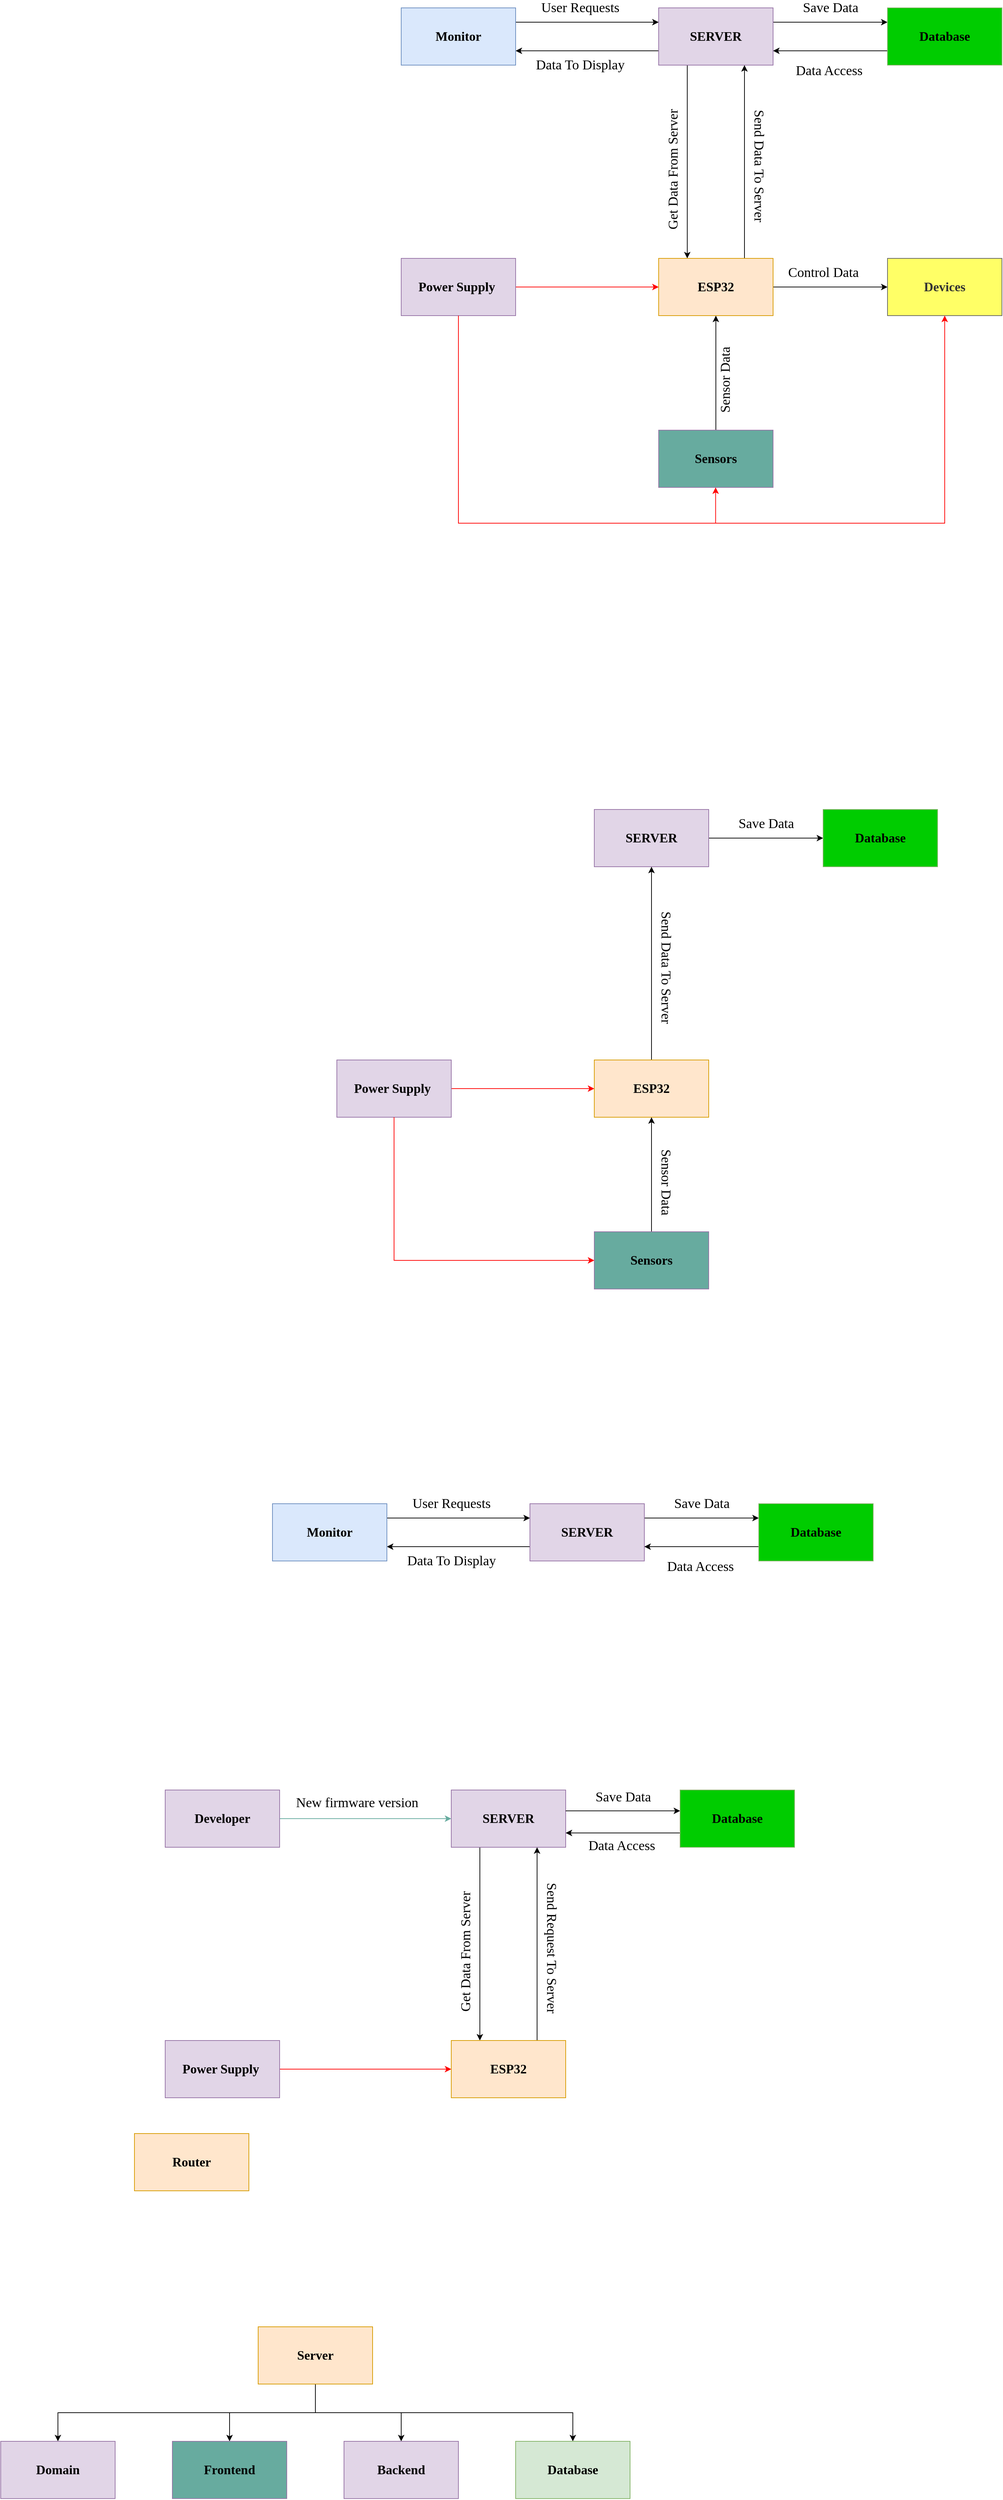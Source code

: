 <mxfile version="18.0.4" type="device"><diagram id="kTBjN4JIj4M2Ozm7Yh-t" name="Page-1"><mxGraphModel dx="1774" dy="545" grid="1" gridSize="10" guides="1" tooltips="1" connect="1" arrows="1" fold="1" page="1" pageScale="1" pageWidth="827" pageHeight="1169" math="0" shadow="0"><root><mxCell id="0"/><mxCell id="1" parent="0"/><mxCell id="yo2w2-NG5-0LMbHT8xku-8" style="edgeStyle=orthogonalEdgeStyle;rounded=0;orthogonalLoop=1;jettySize=auto;html=1;exitX=0;exitY=0.75;exitDx=0;exitDy=0;entryX=1;entryY=0.75;entryDx=0;entryDy=0;fontFamily=Comic Sans MS;" parent="1" source="NhWT9BpBw_M9m2EAm6Es-1" target="yo2w2-NG5-0LMbHT8xku-4" edge="1"><mxGeometry relative="1" as="geometry"/></mxCell><mxCell id="yo2w2-NG5-0LMbHT8xku-9" style="edgeStyle=orthogonalEdgeStyle;rounded=0;orthogonalLoop=1;jettySize=auto;html=1;exitX=1;exitY=0.25;exitDx=0;exitDy=0;entryX=0;entryY=0.25;entryDx=0;entryDy=0;fontFamily=Comic Sans MS;" parent="1" source="NhWT9BpBw_M9m2EAm6Es-1" target="yo2w2-NG5-0LMbHT8xku-3" edge="1"><mxGeometry relative="1" as="geometry"/></mxCell><mxCell id="yo2w2-NG5-0LMbHT8xku-11" style="edgeStyle=orthogonalEdgeStyle;rounded=0;orthogonalLoop=1;jettySize=auto;html=1;exitX=0.25;exitY=1;exitDx=0;exitDy=0;entryX=0.25;entryY=0;entryDx=0;entryDy=0;fontFamily=Comic Sans MS;" parent="1" source="NhWT9BpBw_M9m2EAm6Es-1" target="yo2w2-NG5-0LMbHT8xku-1" edge="1"><mxGeometry relative="1" as="geometry"/></mxCell><mxCell id="yo2w2-NG5-0LMbHT8xku-27" value="Get Data From Server" style="edgeLabel;html=1;align=center;verticalAlign=middle;resizable=0;points=[];fontSize=19;fontFamily=Comic Sans MS;rotation=-90;" parent="yo2w2-NG5-0LMbHT8xku-11" vertex="1" connectable="0"><mxGeometry x="-0.2" y="-1" relative="1" as="geometry"><mxPoint x="-19" y="38" as="offset"/></mxGeometry></mxCell><mxCell id="NhWT9BpBw_M9m2EAm6Es-1" value="&lt;h2&gt;&lt;font face=&quot;Comic Sans MS&quot;&gt;SERVER&lt;/font&gt;&lt;/h2&gt;" style="rounded=0;whiteSpace=wrap;html=1;fillColor=#e1d5e7;strokeColor=#9673a6;" parent="1" vertex="1"><mxGeometry x="320" y="200" width="160" height="80" as="geometry"/></mxCell><mxCell id="yo2w2-NG5-0LMbHT8xku-12" style="edgeStyle=orthogonalEdgeStyle;rounded=0;orthogonalLoop=1;jettySize=auto;html=1;exitX=0.75;exitY=0;exitDx=0;exitDy=0;entryX=0.75;entryY=1;entryDx=0;entryDy=0;fontFamily=Comic Sans MS;" parent="1" source="yo2w2-NG5-0LMbHT8xku-1" target="NhWT9BpBw_M9m2EAm6Es-1" edge="1"><mxGeometry relative="1" as="geometry"/></mxCell><mxCell id="yo2w2-NG5-0LMbHT8xku-16" style="edgeStyle=orthogonalEdgeStyle;rounded=0;orthogonalLoop=1;jettySize=auto;html=1;exitX=1;exitY=0.5;exitDx=0;exitDy=0;fontFamily=Comic Sans MS;" parent="1" source="yo2w2-NG5-0LMbHT8xku-1" target="yo2w2-NG5-0LMbHT8xku-15" edge="1"><mxGeometry relative="1" as="geometry"/></mxCell><mxCell id="yo2w2-NG5-0LMbHT8xku-1" value="&lt;h2&gt;&lt;font face=&quot;Comic Sans MS&quot;&gt;ESP32&lt;/font&gt;&lt;/h2&gt;" style="rounded=0;whiteSpace=wrap;html=1;fillColor=#ffe6cc;strokeColor=#d79b00;" parent="1" vertex="1"><mxGeometry x="320" y="550" width="160" height="80" as="geometry"/></mxCell><mxCell id="yo2w2-NG5-0LMbHT8xku-10" style="edgeStyle=orthogonalEdgeStyle;rounded=0;orthogonalLoop=1;jettySize=auto;html=1;exitX=0;exitY=0.75;exitDx=0;exitDy=0;entryX=1;entryY=0.75;entryDx=0;entryDy=0;fontFamily=Comic Sans MS;" parent="1" source="yo2w2-NG5-0LMbHT8xku-3" target="NhWT9BpBw_M9m2EAm6Es-1" edge="1"><mxGeometry relative="1" as="geometry"/></mxCell><mxCell id="yo2w2-NG5-0LMbHT8xku-3" value="&lt;h2&gt;&lt;font face=&quot;Comic Sans MS&quot;&gt;Database&lt;/font&gt;&lt;/h2&gt;" style="rounded=0;whiteSpace=wrap;html=1;fillColor=#00CC00;strokeColor=#82b366;" parent="1" vertex="1"><mxGeometry x="640" y="200" width="160" height="80" as="geometry"/></mxCell><mxCell id="yo2w2-NG5-0LMbHT8xku-7" style="edgeStyle=orthogonalEdgeStyle;rounded=0;orthogonalLoop=1;jettySize=auto;html=1;exitX=1;exitY=0.25;exitDx=0;exitDy=0;entryX=0;entryY=0.25;entryDx=0;entryDy=0;fontFamily=Comic Sans MS;" parent="1" source="yo2w2-NG5-0LMbHT8xku-4" target="NhWT9BpBw_M9m2EAm6Es-1" edge="1"><mxGeometry relative="1" as="geometry"/></mxCell><mxCell id="yo2w2-NG5-0LMbHT8xku-23" value="User Requests" style="edgeLabel;html=1;align=center;verticalAlign=middle;resizable=0;points=[];fontFamily=Comic Sans MS;fontSize=19;" parent="yo2w2-NG5-0LMbHT8xku-7" vertex="1" connectable="0"><mxGeometry x="-0.277" y="-2" relative="1" as="geometry"><mxPoint x="17" y="-22" as="offset"/></mxGeometry></mxCell><mxCell id="yo2w2-NG5-0LMbHT8xku-4" value="&lt;h2&gt;&lt;font face=&quot;Comic Sans MS&quot;&gt;Monitor&lt;/font&gt;&lt;/h2&gt;" style="rounded=0;whiteSpace=wrap;html=1;fillColor=#dae8fc;strokeColor=#6c8ebf;" parent="1" vertex="1"><mxGeometry x="-40" y="200" width="160" height="80" as="geometry"/></mxCell><mxCell id="yo2w2-NG5-0LMbHT8xku-14" style="edgeStyle=orthogonalEdgeStyle;rounded=0;orthogonalLoop=1;jettySize=auto;html=1;exitX=0.5;exitY=0;exitDx=0;exitDy=0;entryX=0.5;entryY=1;entryDx=0;entryDy=0;fontFamily=Comic Sans MS;" parent="1" source="yo2w2-NG5-0LMbHT8xku-6" target="yo2w2-NG5-0LMbHT8xku-1" edge="1"><mxGeometry relative="1" as="geometry"/></mxCell><mxCell id="yo2w2-NG5-0LMbHT8xku-6" value="&lt;h2&gt;&lt;font face=&quot;Comic Sans MS&quot;&gt;Sensors&lt;/font&gt;&lt;/h2&gt;" style="rounded=0;whiteSpace=wrap;html=1;fillColor=#67AB9F;strokeColor=#9673a6;" parent="1" vertex="1"><mxGeometry x="320" y="790" width="160" height="80" as="geometry"/></mxCell><mxCell id="yo2w2-NG5-0LMbHT8xku-15" value="&lt;h2&gt;&lt;font face=&quot;Comic Sans MS&quot;&gt;Devices&lt;/font&gt;&lt;/h2&gt;" style="rounded=0;whiteSpace=wrap;html=1;fillColor=#FFFF66;strokeColor=#666666;fontColor=#333333;" parent="1" vertex="1"><mxGeometry x="640" y="550" width="160" height="80" as="geometry"/></mxCell><mxCell id="yo2w2-NG5-0LMbHT8xku-18" style="edgeStyle=orthogonalEdgeStyle;rounded=0;orthogonalLoop=1;jettySize=auto;html=1;fontFamily=Comic Sans MS;strokeColor=#FF0000;" parent="1" source="yo2w2-NG5-0LMbHT8xku-17" target="yo2w2-NG5-0LMbHT8xku-1" edge="1"><mxGeometry relative="1" as="geometry"/></mxCell><mxCell id="yo2w2-NG5-0LMbHT8xku-17" value="&lt;h2&gt;&lt;font face=&quot;Comic Sans MS&quot;&gt;Power Supply&amp;nbsp;&lt;/font&gt;&lt;/h2&gt;" style="rounded=0;whiteSpace=wrap;html=1;fillColor=#e1d5e7;strokeColor=#9673a6;" parent="1" vertex="1"><mxGeometry x="-40" y="550" width="160" height="80" as="geometry"/></mxCell><mxCell id="yo2w2-NG5-0LMbHT8xku-21" value="" style="endArrow=classic;html=1;rounded=0;fontFamily=Comic Sans MS;exitX=0.5;exitY=1;exitDx=0;exitDy=0;entryX=0.5;entryY=1;entryDx=0;entryDy=0;strokeColor=#FF0000;" parent="1" source="yo2w2-NG5-0LMbHT8xku-17" target="yo2w2-NG5-0LMbHT8xku-15" edge="1"><mxGeometry width="50" height="50" relative="1" as="geometry"><mxPoint x="160" y="760" as="sourcePoint"/><mxPoint x="680" y="860" as="targetPoint"/><Array as="points"><mxPoint x="40" y="920"/><mxPoint x="400" y="920"/><mxPoint x="490" y="920"/><mxPoint x="720" y="920"/></Array></mxGeometry></mxCell><mxCell id="yo2w2-NG5-0LMbHT8xku-22" value="" style="endArrow=classic;html=1;rounded=0;fontFamily=Comic Sans MS;strokeColor=#FF0000;" parent="1" edge="1"><mxGeometry width="50" height="50" relative="1" as="geometry"><mxPoint x="399.66" y="920" as="sourcePoint"/><mxPoint x="399.66" y="870" as="targetPoint"/></mxGeometry></mxCell><mxCell id="yo2w2-NG5-0LMbHT8xku-24" value="Data To Display" style="edgeLabel;html=1;align=center;verticalAlign=middle;resizable=0;points=[];fontFamily=Comic Sans MS;fontSize=19;" parent="1" vertex="1" connectable="0"><mxGeometry x="210.005" y="280" as="geometry"/></mxCell><mxCell id="yo2w2-NG5-0LMbHT8xku-25" value="Data Access" style="edgeLabel;html=1;align=center;verticalAlign=middle;resizable=0;points=[];fontFamily=Comic Sans MS;fontSize=19;" parent="1" vertex="1" connectable="0"><mxGeometry x="540.005" y="300" as="geometry"><mxPoint x="18" y="-12" as="offset"/></mxGeometry></mxCell><mxCell id="yo2w2-NG5-0LMbHT8xku-26" value="Save Data" style="edgeLabel;html=1;align=center;verticalAlign=middle;resizable=0;points=[];fontFamily=Comic Sans MS;fontSize=19;" parent="1" vertex="1" connectable="0"><mxGeometry x="560.005" y="200" as="geometry"/></mxCell><mxCell id="yo2w2-NG5-0LMbHT8xku-28" value="Send Data To Server" style="edgeLabel;html=1;align=center;verticalAlign=middle;resizable=0;points=[];fontSize=19;fontFamily=Comic Sans MS;rotation=90;" parent="1" vertex="1" connectable="0"><mxGeometry x="460" y="420.001" as="geometry"/></mxCell><mxCell id="yo2w2-NG5-0LMbHT8xku-32" value="Sensor Data" style="edgeLabel;html=1;align=center;verticalAlign=middle;resizable=0;points=[];fontSize=19;fontFamily=Comic Sans MS;rotation=-90;" parent="1" vertex="1" connectable="0"><mxGeometry x="413" y="720.001" as="geometry"/></mxCell><mxCell id="yo2w2-NG5-0LMbHT8xku-34" value="Control Data" style="edgeLabel;html=1;align=center;verticalAlign=middle;resizable=0;points=[];fontFamily=Comic Sans MS;fontSize=19;" parent="1" vertex="1" connectable="0"><mxGeometry x="550.005" y="570.0" as="geometry"/></mxCell><mxCell id="yo2w2-NG5-0LMbHT8xku-38" style="edgeStyle=orthogonalEdgeStyle;rounded=0;orthogonalLoop=1;jettySize=auto;html=1;exitX=1;exitY=0.5;exitDx=0;exitDy=0;entryX=0;entryY=0.5;entryDx=0;entryDy=0;fontFamily=Comic Sans MS;" parent="1" source="yo2w2-NG5-0LMbHT8xku-41" target="yo2w2-NG5-0LMbHT8xku-46" edge="1"><mxGeometry relative="1" as="geometry"/></mxCell><mxCell id="yo2w2-NG5-0LMbHT8xku-41" value="&lt;h2&gt;&lt;font face=&quot;Comic Sans MS&quot;&gt;SERVER&lt;/font&gt;&lt;/h2&gt;" style="rounded=0;whiteSpace=wrap;html=1;fillColor=#e1d5e7;strokeColor=#9673a6;" parent="1" vertex="1"><mxGeometry x="230" y="1320" width="160" height="80" as="geometry"/></mxCell><mxCell id="yo2w2-NG5-0LMbHT8xku-42" style="edgeStyle=orthogonalEdgeStyle;rounded=0;orthogonalLoop=1;jettySize=auto;html=1;exitX=0.5;exitY=0;exitDx=0;exitDy=0;fontFamily=Comic Sans MS;" parent="1" source="yo2w2-NG5-0LMbHT8xku-44" target="yo2w2-NG5-0LMbHT8xku-41" edge="1"><mxGeometry relative="1" as="geometry"/></mxCell><mxCell id="yo2w2-NG5-0LMbHT8xku-44" value="&lt;h2&gt;&lt;font face=&quot;Comic Sans MS&quot;&gt;ESP32&lt;/font&gt;&lt;/h2&gt;" style="rounded=0;whiteSpace=wrap;html=1;fillColor=#ffe6cc;strokeColor=#d79b00;" parent="1" vertex="1"><mxGeometry x="230" y="1670" width="160" height="80" as="geometry"/></mxCell><mxCell id="yo2w2-NG5-0LMbHT8xku-46" value="&lt;h2&gt;&lt;font face=&quot;Comic Sans MS&quot;&gt;Database&lt;/font&gt;&lt;/h2&gt;" style="rounded=0;whiteSpace=wrap;html=1;fillColor=#00CC00;strokeColor=#82b366;" parent="1" vertex="1"><mxGeometry x="550" y="1320" width="160" height="80" as="geometry"/></mxCell><mxCell id="yo2w2-NG5-0LMbHT8xku-50" style="edgeStyle=orthogonalEdgeStyle;rounded=0;orthogonalLoop=1;jettySize=auto;html=1;exitX=0.5;exitY=0;exitDx=0;exitDy=0;entryX=0.5;entryY=1;entryDx=0;entryDy=0;fontFamily=Comic Sans MS;" parent="1" source="yo2w2-NG5-0LMbHT8xku-51" target="yo2w2-NG5-0LMbHT8xku-44" edge="1"><mxGeometry relative="1" as="geometry"/></mxCell><mxCell id="yo2w2-NG5-0LMbHT8xku-51" value="&lt;h2&gt;&lt;font face=&quot;Comic Sans MS&quot;&gt;Sensors&lt;/font&gt;&lt;/h2&gt;" style="rounded=0;whiteSpace=wrap;html=1;fillColor=#67AB9F;strokeColor=#9673a6;" parent="1" vertex="1"><mxGeometry x="230" y="1910" width="160" height="80" as="geometry"/></mxCell><mxCell id="yo2w2-NG5-0LMbHT8xku-53" style="edgeStyle=orthogonalEdgeStyle;rounded=0;orthogonalLoop=1;jettySize=auto;html=1;fontFamily=Comic Sans MS;strokeColor=#FF0000;" parent="1" source="yo2w2-NG5-0LMbHT8xku-54" target="yo2w2-NG5-0LMbHT8xku-44" edge="1"><mxGeometry relative="1" as="geometry"/></mxCell><mxCell id="yo2w2-NG5-0LMbHT8xku-54" value="&lt;h2&gt;&lt;font face=&quot;Comic Sans MS&quot;&gt;Power Supply&amp;nbsp;&lt;/font&gt;&lt;/h2&gt;" style="rounded=0;whiteSpace=wrap;html=1;fillColor=#e1d5e7;strokeColor=#9673a6;" parent="1" vertex="1"><mxGeometry x="-130" y="1670" width="160" height="80" as="geometry"/></mxCell><mxCell id="yo2w2-NG5-0LMbHT8xku-59" value="Save Data" style="edgeLabel;html=1;align=center;verticalAlign=middle;resizable=0;points=[];fontFamily=Comic Sans MS;fontSize=19;" parent="1" vertex="1" connectable="0"><mxGeometry x="470.005" y="1340" as="geometry"/></mxCell><mxCell id="yo2w2-NG5-0LMbHT8xku-60" value="Send Data To Server" style="edgeLabel;html=1;align=center;verticalAlign=middle;resizable=0;points=[];fontSize=19;fontFamily=Comic Sans MS;rotation=90;" parent="1" vertex="1" connectable="0"><mxGeometry x="330" y="1540.001" as="geometry"/></mxCell><mxCell id="yo2w2-NG5-0LMbHT8xku-61" value="Sensor Data" style="edgeLabel;html=1;align=center;verticalAlign=middle;resizable=0;points=[];fontSize=19;fontFamily=Comic Sans MS;rotation=90;" parent="1" vertex="1" connectable="0"><mxGeometry x="330" y="1840.001" as="geometry"/></mxCell><mxCell id="yo2w2-NG5-0LMbHT8xku-64" style="edgeStyle=orthogonalEdgeStyle;rounded=0;orthogonalLoop=1;jettySize=auto;html=1;fontFamily=Comic Sans MS;strokeColor=#FF0000;exitX=0.5;exitY=1;exitDx=0;exitDy=0;entryX=0;entryY=0.5;entryDx=0;entryDy=0;" parent="1" source="yo2w2-NG5-0LMbHT8xku-54" target="yo2w2-NG5-0LMbHT8xku-51" edge="1"><mxGeometry relative="1" as="geometry"><mxPoint x="-40" y="1754" as="sourcePoint"/><mxPoint x="160" y="1754" as="targetPoint"/></mxGeometry></mxCell><mxCell id="yo2w2-NG5-0LMbHT8xku-65" style="edgeStyle=orthogonalEdgeStyle;rounded=0;orthogonalLoop=1;jettySize=auto;html=1;exitX=0;exitY=0.75;exitDx=0;exitDy=0;entryX=1;entryY=0.75;entryDx=0;entryDy=0;fontFamily=Comic Sans MS;" parent="1" source="yo2w2-NG5-0LMbHT8xku-67" target="yo2w2-NG5-0LMbHT8xku-72" edge="1"><mxGeometry relative="1" as="geometry"/></mxCell><mxCell id="yo2w2-NG5-0LMbHT8xku-66" style="edgeStyle=orthogonalEdgeStyle;rounded=0;orthogonalLoop=1;jettySize=auto;html=1;exitX=1;exitY=0.25;exitDx=0;exitDy=0;entryX=0;entryY=0.25;entryDx=0;entryDy=0;fontFamily=Comic Sans MS;" parent="1" source="yo2w2-NG5-0LMbHT8xku-67" target="yo2w2-NG5-0LMbHT8xku-69" edge="1"><mxGeometry relative="1" as="geometry"/></mxCell><mxCell id="yo2w2-NG5-0LMbHT8xku-67" value="&lt;h2&gt;&lt;font face=&quot;Comic Sans MS&quot;&gt;SERVER&lt;/font&gt;&lt;/h2&gt;" style="rounded=0;whiteSpace=wrap;html=1;fillColor=#e1d5e7;strokeColor=#9673a6;" parent="1" vertex="1"><mxGeometry x="140" y="2290" width="160" height="80" as="geometry"/></mxCell><mxCell id="yo2w2-NG5-0LMbHT8xku-68" style="edgeStyle=orthogonalEdgeStyle;rounded=0;orthogonalLoop=1;jettySize=auto;html=1;exitX=0;exitY=0.75;exitDx=0;exitDy=0;entryX=1;entryY=0.75;entryDx=0;entryDy=0;fontFamily=Comic Sans MS;" parent="1" source="yo2w2-NG5-0LMbHT8xku-69" target="yo2w2-NG5-0LMbHT8xku-67" edge="1"><mxGeometry relative="1" as="geometry"/></mxCell><mxCell id="yo2w2-NG5-0LMbHT8xku-69" value="&lt;h2&gt;&lt;font face=&quot;Comic Sans MS&quot;&gt;Database&lt;/font&gt;&lt;/h2&gt;" style="rounded=0;whiteSpace=wrap;html=1;fillColor=#00CC00;strokeColor=#82b366;" parent="1" vertex="1"><mxGeometry x="460" y="2290" width="160" height="80" as="geometry"/></mxCell><mxCell id="yo2w2-NG5-0LMbHT8xku-70" style="edgeStyle=orthogonalEdgeStyle;rounded=0;orthogonalLoop=1;jettySize=auto;html=1;exitX=1;exitY=0.25;exitDx=0;exitDy=0;entryX=0;entryY=0.25;entryDx=0;entryDy=0;fontFamily=Comic Sans MS;" parent="1" source="yo2w2-NG5-0LMbHT8xku-72" target="yo2w2-NG5-0LMbHT8xku-67" edge="1"><mxGeometry relative="1" as="geometry"/></mxCell><mxCell id="yo2w2-NG5-0LMbHT8xku-71" value="User Requests" style="edgeLabel;html=1;align=center;verticalAlign=middle;resizable=0;points=[];fontFamily=Comic Sans MS;fontSize=19;" parent="yo2w2-NG5-0LMbHT8xku-70" vertex="1" connectable="0"><mxGeometry x="-0.277" y="-2" relative="1" as="geometry"><mxPoint x="17" y="-22" as="offset"/></mxGeometry></mxCell><mxCell id="yo2w2-NG5-0LMbHT8xku-72" value="&lt;h2&gt;&lt;font face=&quot;Comic Sans MS&quot;&gt;Monitor&lt;/font&gt;&lt;/h2&gt;" style="rounded=0;whiteSpace=wrap;html=1;fillColor=#dae8fc;strokeColor=#6c8ebf;" parent="1" vertex="1"><mxGeometry x="-220" y="2290" width="160" height="80" as="geometry"/></mxCell><mxCell id="yo2w2-NG5-0LMbHT8xku-73" value="Data To Display" style="edgeLabel;html=1;align=center;verticalAlign=middle;resizable=0;points=[];fontFamily=Comic Sans MS;fontSize=19;" parent="1" vertex="1" connectable="0"><mxGeometry x="30.005" y="2370" as="geometry"/></mxCell><mxCell id="yo2w2-NG5-0LMbHT8xku-74" value="Data Access" style="edgeLabel;html=1;align=center;verticalAlign=middle;resizable=0;points=[];fontFamily=Comic Sans MS;fontSize=19;" parent="1" vertex="1" connectable="0"><mxGeometry x="360.005" y="2390" as="geometry"><mxPoint x="18" y="-12" as="offset"/></mxGeometry></mxCell><mxCell id="yo2w2-NG5-0LMbHT8xku-75" value="Save Data" style="edgeLabel;html=1;align=center;verticalAlign=middle;resizable=0;points=[];fontFamily=Comic Sans MS;fontSize=19;" parent="1" vertex="1" connectable="0"><mxGeometry x="380.005" y="2290" as="geometry"/></mxCell><mxCell id="yo2w2-NG5-0LMbHT8xku-78" style="edgeStyle=orthogonalEdgeStyle;rounded=0;orthogonalLoop=1;jettySize=auto;html=1;exitX=0.25;exitY=1;exitDx=0;exitDy=0;entryX=0.25;entryY=0;entryDx=0;entryDy=0;fontFamily=Comic Sans MS;" parent="1" source="yo2w2-NG5-0LMbHT8xku-80" target="yo2w2-NG5-0LMbHT8xku-83" edge="1"><mxGeometry relative="1" as="geometry"/></mxCell><mxCell id="yo2w2-NG5-0LMbHT8xku-79" value="Get Data From Server" style="edgeLabel;html=1;align=center;verticalAlign=middle;resizable=0;points=[];fontSize=19;fontFamily=Comic Sans MS;rotation=-90;" parent="yo2w2-NG5-0LMbHT8xku-78" vertex="1" connectable="0"><mxGeometry x="-0.2" y="-1" relative="1" as="geometry"><mxPoint x="-19" y="38" as="offset"/></mxGeometry></mxCell><mxCell id="yo2w2-NG5-0LMbHT8xku-80" value="&lt;h2&gt;&lt;font face=&quot;Comic Sans MS&quot;&gt;SERVER&lt;/font&gt;&lt;/h2&gt;" style="rounded=0;whiteSpace=wrap;html=1;fillColor=#e1d5e7;strokeColor=#9673a6;" parent="1" vertex="1"><mxGeometry x="30" y="2690" width="160" height="80" as="geometry"/></mxCell><mxCell id="yo2w2-NG5-0LMbHT8xku-81" style="edgeStyle=orthogonalEdgeStyle;rounded=0;orthogonalLoop=1;jettySize=auto;html=1;exitX=0.75;exitY=0;exitDx=0;exitDy=0;entryX=0.75;entryY=1;entryDx=0;entryDy=0;fontFamily=Comic Sans MS;" parent="1" source="yo2w2-NG5-0LMbHT8xku-83" target="yo2w2-NG5-0LMbHT8xku-80" edge="1"><mxGeometry relative="1" as="geometry"/></mxCell><mxCell id="yo2w2-NG5-0LMbHT8xku-83" value="&lt;h2&gt;&lt;font face=&quot;Comic Sans MS&quot;&gt;ESP32&lt;/font&gt;&lt;/h2&gt;" style="rounded=0;whiteSpace=wrap;html=1;fillColor=#ffe6cc;strokeColor=#d79b00;" parent="1" vertex="1"><mxGeometry x="30" y="3040" width="160" height="80" as="geometry"/></mxCell><mxCell id="yo2w2-NG5-0LMbHT8xku-84" style="edgeStyle=orthogonalEdgeStyle;rounded=0;orthogonalLoop=1;jettySize=auto;html=1;exitX=0;exitY=0.75;exitDx=0;exitDy=0;entryX=1;entryY=0.75;entryDx=0;entryDy=0;fontFamily=Comic Sans MS;" parent="1" source="yo2w2-NG5-0LMbHT8xku-85" target="yo2w2-NG5-0LMbHT8xku-80" edge="1"><mxGeometry relative="1" as="geometry"/></mxCell><mxCell id="yo2w2-NG5-0LMbHT8xku-85" value="&lt;h2&gt;&lt;font face=&quot;Comic Sans MS&quot;&gt;Database&lt;/font&gt;&lt;/h2&gt;" style="rounded=0;whiteSpace=wrap;html=1;fillColor=#00CC00;strokeColor=#82b366;" parent="1" vertex="1"><mxGeometry x="350" y="2690" width="160" height="80" as="geometry"/></mxCell><mxCell id="yo2w2-NG5-0LMbHT8xku-92" style="edgeStyle=orthogonalEdgeStyle;rounded=0;orthogonalLoop=1;jettySize=auto;html=1;fontFamily=Comic Sans MS;strokeColor=#FF0000;" parent="1" source="yo2w2-NG5-0LMbHT8xku-93" target="yo2w2-NG5-0LMbHT8xku-83" edge="1"><mxGeometry relative="1" as="geometry"/></mxCell><mxCell id="yo2w2-NG5-0LMbHT8xku-93" value="&lt;h2&gt;&lt;font face=&quot;Comic Sans MS&quot;&gt;Power Supply&amp;nbsp;&lt;/font&gt;&lt;/h2&gt;" style="rounded=0;whiteSpace=wrap;html=1;fillColor=#e1d5e7;strokeColor=#9673a6;" parent="1" vertex="1"><mxGeometry x="-370" y="3040" width="160" height="80" as="geometry"/></mxCell><mxCell id="yo2w2-NG5-0LMbHT8xku-97" value="Data Access" style="edgeLabel;html=1;align=center;verticalAlign=middle;resizable=0;points=[];fontFamily=Comic Sans MS;fontSize=19;" parent="1" vertex="1" connectable="0"><mxGeometry x="250.005" y="2780" as="geometry"><mxPoint x="18" y="-12" as="offset"/></mxGeometry></mxCell><mxCell id="yo2w2-NG5-0LMbHT8xku-99" value="Send Request To Server" style="edgeLabel;html=1;align=center;verticalAlign=middle;resizable=0;points=[];fontSize=19;fontFamily=Comic Sans MS;rotation=90;" parent="1" vertex="1" connectable="0"><mxGeometry x="170" y="2910.001" as="geometry"/></mxCell><mxCell id="yo2w2-NG5-0LMbHT8xku-102" value="&lt;h2&gt;&lt;font face=&quot;Comic Sans MS&quot;&gt;Developer&lt;/font&gt;&lt;/h2&gt;" style="rounded=0;whiteSpace=wrap;html=1;fillColor=#e1d5e7;strokeColor=#9673a6;" parent="1" vertex="1"><mxGeometry x="-370" y="2690" width="160" height="80" as="geometry"/></mxCell><mxCell id="yo2w2-NG5-0LMbHT8xku-103" value="" style="endArrow=classic;html=1;rounded=0;fontFamily=Comic Sans MS;fontSize=19;strokeColor=#67AB9F;exitX=1;exitY=0.5;exitDx=0;exitDy=0;entryX=0;entryY=0.5;entryDx=0;entryDy=0;" parent="1" source="yo2w2-NG5-0LMbHT8xku-102" target="yo2w2-NG5-0LMbHT8xku-80" edge="1"><mxGeometry width="50" height="50" relative="1" as="geometry"><mxPoint x="-40" y="2750" as="sourcePoint"/><mxPoint x="10" y="2700" as="targetPoint"/></mxGeometry></mxCell><mxCell id="yo2w2-NG5-0LMbHT8xku-104" value="New firmware version" style="edgeLabel;html=1;align=center;verticalAlign=middle;resizable=0;points=[];fontFamily=Comic Sans MS;fontSize=19;" parent="1" vertex="1" connectable="0"><mxGeometry x="-119.995" y="2720" as="geometry"><mxPoint x="18" y="-12" as="offset"/></mxGeometry></mxCell><mxCell id="yo2w2-NG5-0LMbHT8xku-105" style="edgeStyle=orthogonalEdgeStyle;rounded=0;orthogonalLoop=1;jettySize=auto;html=1;exitX=1;exitY=0.25;exitDx=0;exitDy=0;entryX=0;entryY=0.25;entryDx=0;entryDy=0;fontFamily=Comic Sans MS;" parent="1" edge="1"><mxGeometry relative="1" as="geometry"><mxPoint x="190" y="2719.17" as="sourcePoint"/><mxPoint x="350" y="2719.17" as="targetPoint"/></mxGeometry></mxCell><mxCell id="yo2w2-NG5-0LMbHT8xku-106" value="Save Data" style="edgeLabel;html=1;align=center;verticalAlign=middle;resizable=0;points=[];fontFamily=Comic Sans MS;fontSize=19;" parent="1" vertex="1" connectable="0"><mxGeometry x="270.005" y="2700" as="geometry"/></mxCell><mxCell id="ek9LoWejunMi3_RemKri-9" style="edgeStyle=orthogonalEdgeStyle;rounded=0;orthogonalLoop=1;jettySize=auto;html=1;exitX=0.5;exitY=1;exitDx=0;exitDy=0;" edge="1" parent="1" source="ek9LoWejunMi3_RemKri-1" target="ek9LoWejunMi3_RemKri-6"><mxGeometry relative="1" as="geometry"/></mxCell><mxCell id="ek9LoWejunMi3_RemKri-10" style="edgeStyle=orthogonalEdgeStyle;rounded=0;orthogonalLoop=1;jettySize=auto;html=1;exitX=0.5;exitY=1;exitDx=0;exitDy=0;entryX=0.5;entryY=0;entryDx=0;entryDy=0;" edge="1" parent="1" source="ek9LoWejunMi3_RemKri-1" target="ek9LoWejunMi3_RemKri-3"><mxGeometry relative="1" as="geometry"/></mxCell><mxCell id="ek9LoWejunMi3_RemKri-13" style="edgeStyle=orthogonalEdgeStyle;rounded=0;orthogonalLoop=1;jettySize=auto;html=1;exitX=0.5;exitY=1;exitDx=0;exitDy=0;" edge="1" parent="1" source="ek9LoWejunMi3_RemKri-1" target="ek9LoWejunMi3_RemKri-12"><mxGeometry relative="1" as="geometry"/></mxCell><mxCell id="ek9LoWejunMi3_RemKri-14" style="edgeStyle=orthogonalEdgeStyle;rounded=0;orthogonalLoop=1;jettySize=auto;html=1;exitX=0.5;exitY=1;exitDx=0;exitDy=0;" edge="1" parent="1" source="ek9LoWejunMi3_RemKri-1" target="ek9LoWejunMi3_RemKri-11"><mxGeometry relative="1" as="geometry"/></mxCell><mxCell id="ek9LoWejunMi3_RemKri-1" value="&lt;h2&gt;&lt;font face=&quot;Comic Sans MS&quot;&gt;Server&lt;/font&gt;&lt;/h2&gt;" style="rounded=0;whiteSpace=wrap;html=1;fillColor=#ffe6cc;strokeColor=#d79b00;" vertex="1" parent="1"><mxGeometry x="-240" y="3440" width="160" height="80" as="geometry"/></mxCell><mxCell id="ek9LoWejunMi3_RemKri-3" value="&lt;h2&gt;&lt;font face=&quot;Comic Sans MS&quot;&gt;Backend&lt;/font&gt;&lt;/h2&gt;" style="rounded=0;whiteSpace=wrap;html=1;fillColor=#e1d5e7;strokeColor=#9673a6;" vertex="1" parent="1"><mxGeometry x="-120" y="3600" width="160" height="80" as="geometry"/></mxCell><mxCell id="ek9LoWejunMi3_RemKri-5" value="&lt;h2&gt;&lt;font face=&quot;Comic Sans MS&quot;&gt;Router&lt;/font&gt;&lt;/h2&gt;" style="rounded=0;whiteSpace=wrap;html=1;fillColor=#ffe6cc;strokeColor=#d79b00;" vertex="1" parent="1"><mxGeometry x="-413" y="3170" width="160" height="80" as="geometry"/></mxCell><mxCell id="ek9LoWejunMi3_RemKri-6" value="&lt;h2&gt;&lt;font face=&quot;Comic Sans MS&quot;&gt;Frontend&lt;/font&gt;&lt;/h2&gt;" style="rounded=0;whiteSpace=wrap;html=1;fillColor=#67AB9F;strokeColor=#9673a6;" vertex="1" parent="1"><mxGeometry x="-360" y="3600" width="160" height="80" as="geometry"/></mxCell><mxCell id="ek9LoWejunMi3_RemKri-11" value="&lt;h2&gt;&lt;font face=&quot;Comic Sans MS&quot;&gt;Database&lt;/font&gt;&lt;/h2&gt;" style="rounded=0;whiteSpace=wrap;html=1;fillColor=#d5e8d4;strokeColor=#82b366;" vertex="1" parent="1"><mxGeometry x="120" y="3600" width="160" height="80" as="geometry"/></mxCell><mxCell id="ek9LoWejunMi3_RemKri-12" value="&lt;h2&gt;&lt;font face=&quot;Comic Sans MS&quot;&gt;Domain&lt;/font&gt;&lt;/h2&gt;" style="rounded=0;whiteSpace=wrap;html=1;fillColor=#e1d5e7;strokeColor=#9673a6;" vertex="1" parent="1"><mxGeometry x="-600" y="3600" width="160" height="80" as="geometry"/></mxCell></root></mxGraphModel></diagram></mxfile>